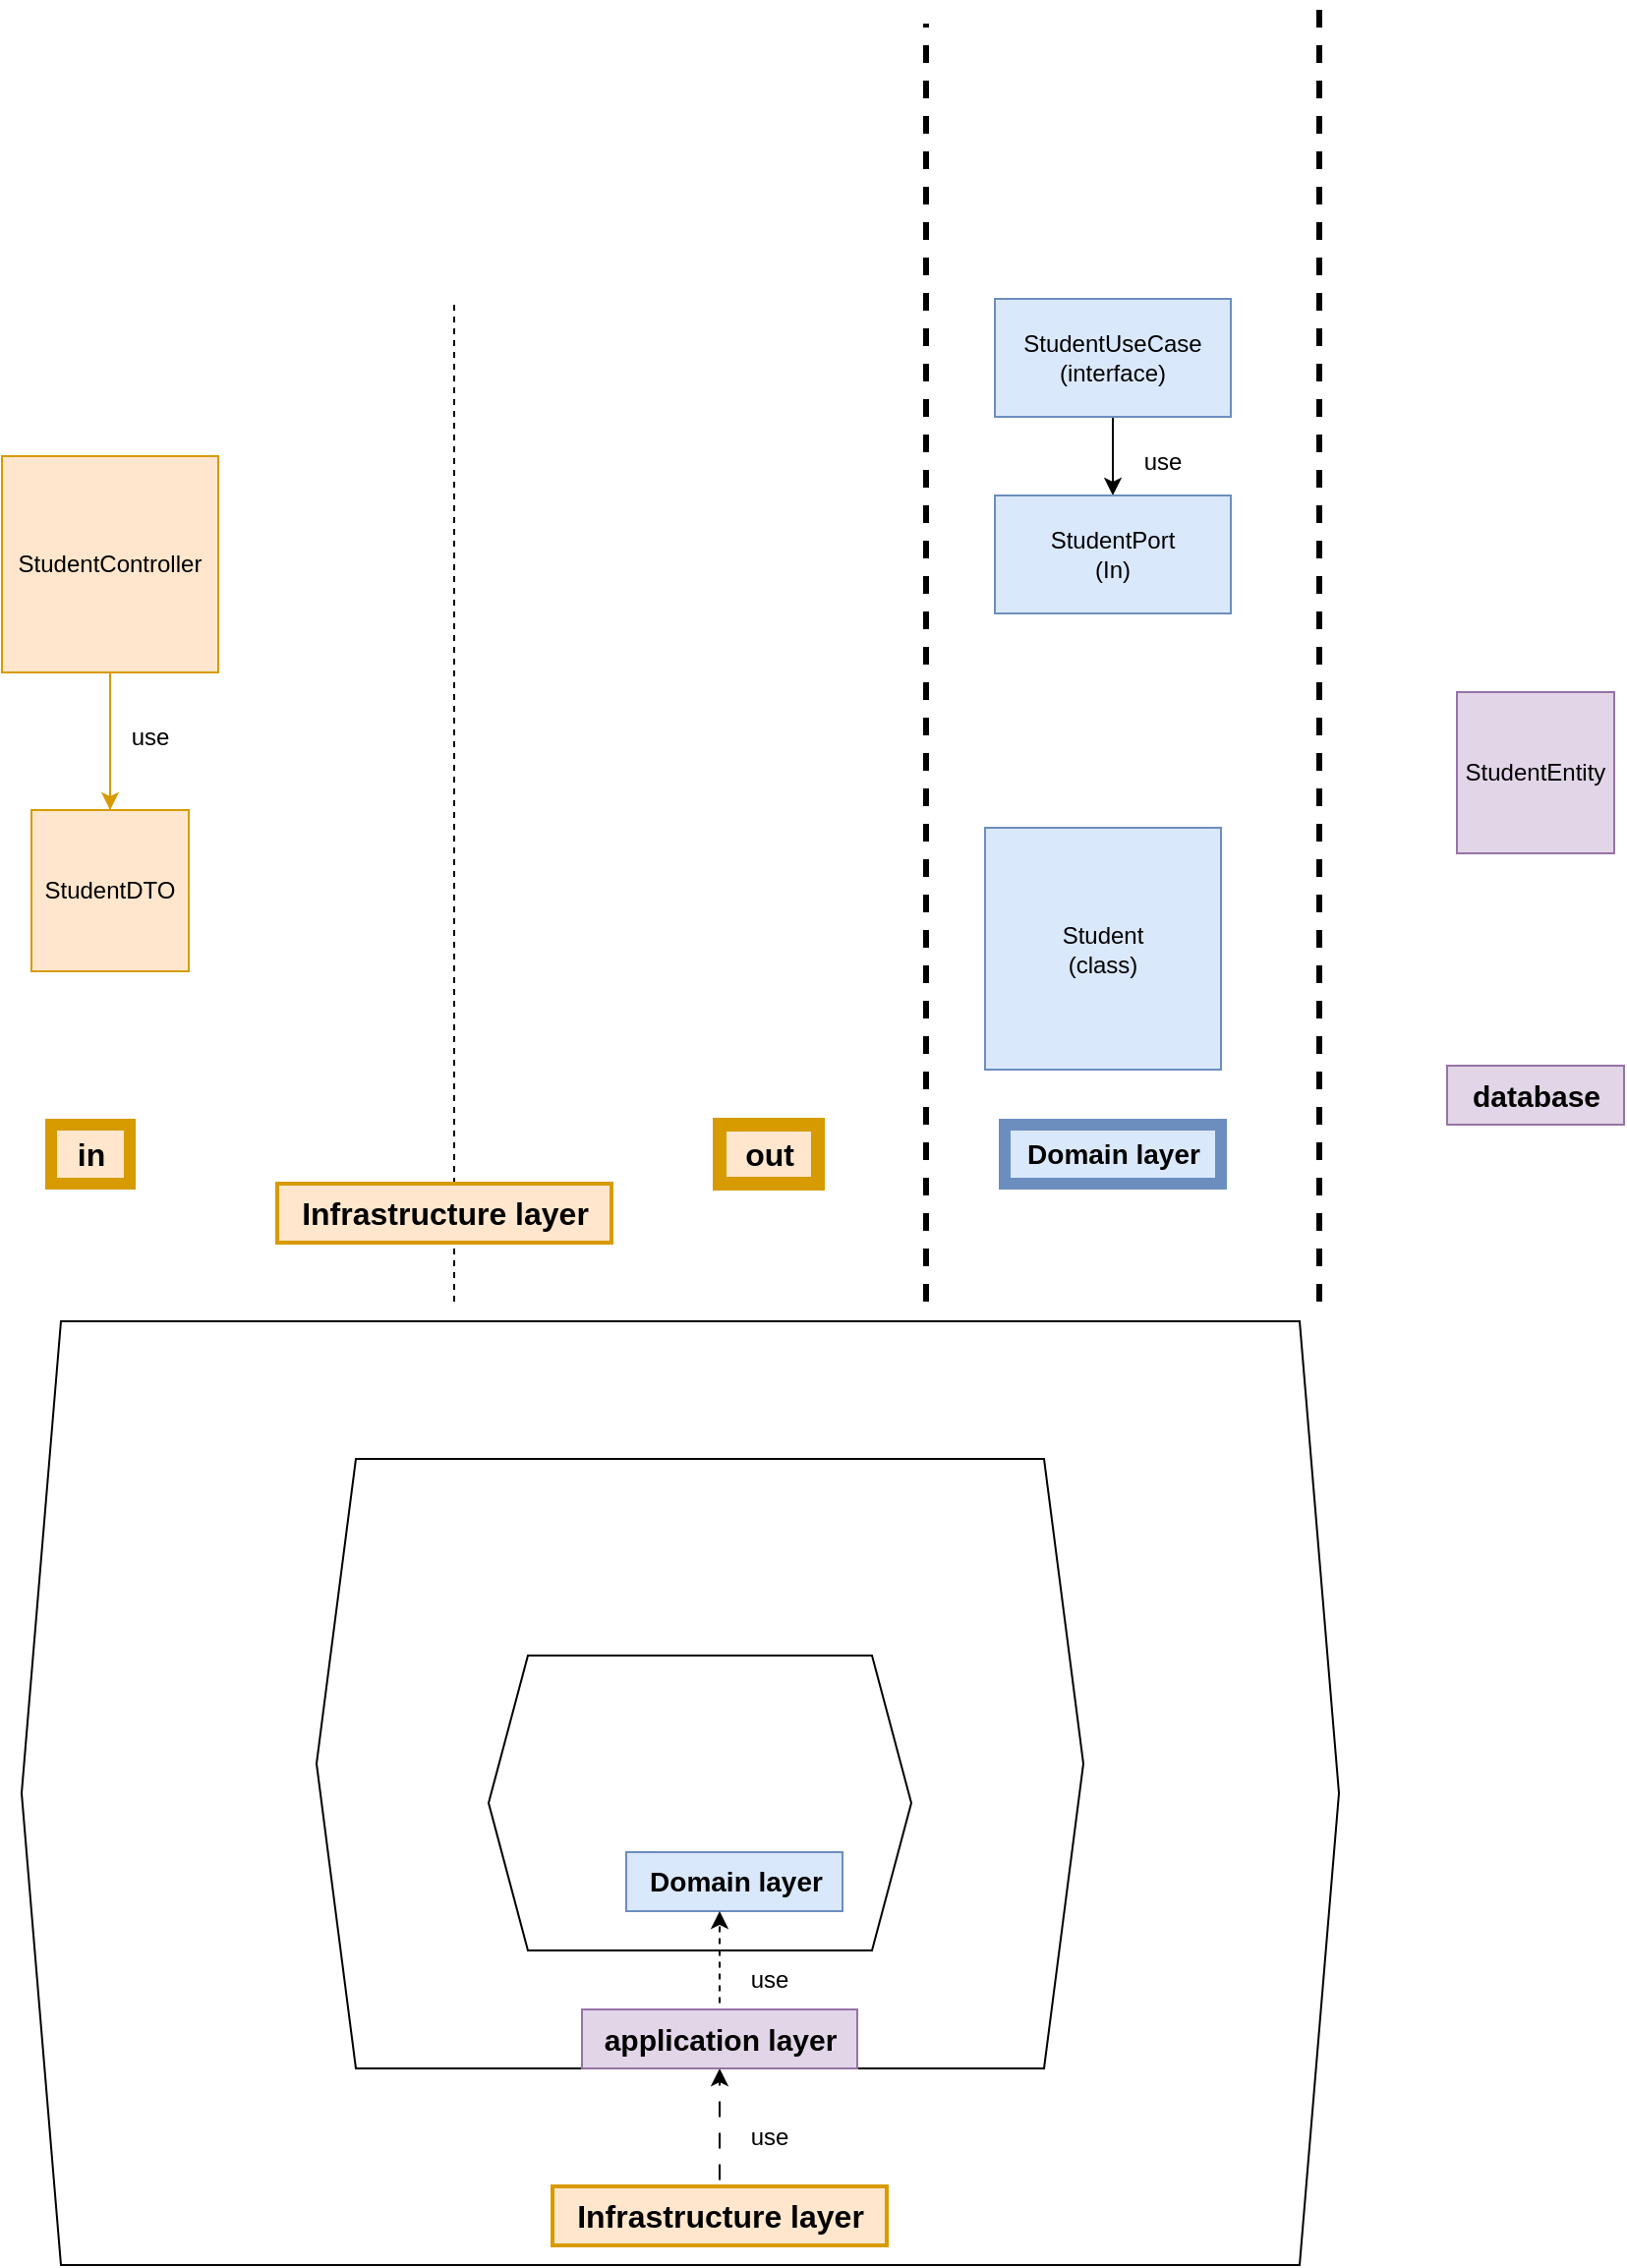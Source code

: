 <mxfile version="21.2.7" type="github">
  <diagram name="Page-1" id="UTS4cF8dmelflX9qp4N6">
    <mxGraphModel dx="1226" dy="1514" grid="1" gridSize="10" guides="1" tooltips="1" connect="1" arrows="1" fold="1" page="1" pageScale="1" pageWidth="850" pageHeight="1100" math="0" shadow="0">
      <root>
        <mxCell id="0" />
        <mxCell id="1" parent="0" />
        <mxCell id="mucqxG4NULC66LCUimEi-39" value="" style="endArrow=none;dashed=1;html=1;rounded=0;strokeWidth=1;" parent="1" edge="1">
          <mxGeometry width="50" height="50" relative="1" as="geometry">
            <mxPoint x="240" y="580" as="sourcePoint" />
            <mxPoint x="240" y="70" as="targetPoint" />
          </mxGeometry>
        </mxCell>
        <mxCell id="mucqxG4NULC66LCUimEi-19" value="" style="shape=hexagon;perimeter=hexagonPerimeter2;whiteSpace=wrap;html=1;fixedSize=1;" parent="1" vertex="1">
          <mxGeometry x="20" y="590" width="670" height="480" as="geometry" />
        </mxCell>
        <mxCell id="mucqxG4NULC66LCUimEi-18" value="" style="shape=hexagon;perimeter=hexagonPerimeter2;whiteSpace=wrap;html=1;fixedSize=1;" parent="1" vertex="1">
          <mxGeometry x="170" y="660" width="390" height="310" as="geometry" />
        </mxCell>
        <mxCell id="mucqxG4NULC66LCUimEi-16" value="" style="edgeStyle=orthogonalEdgeStyle;rounded=0;orthogonalLoop=1;jettySize=auto;html=1;fillColor=#ffe6cc;strokeColor=#d79b00;" parent="1" source="mucqxG4NULC66LCUimEi-1" edge="1">
          <mxGeometry relative="1" as="geometry">
            <mxPoint x="65" y="250" as="targetPoint" />
          </mxGeometry>
        </mxCell>
        <mxCell id="mucqxG4NULC66LCUimEi-1" value="StudentDTO&lt;br&gt;" style="whiteSpace=wrap;html=1;aspect=fixed;fillColor=#ffe6cc;strokeColor=#d79b00;" parent="1" vertex="1">
          <mxGeometry x="25" y="330" width="80" height="82" as="geometry" />
        </mxCell>
        <mxCell id="mucqxG4NULC66LCUimEi-2" value="Student&lt;br&gt;(class)" style="whiteSpace=wrap;html=1;aspect=fixed;fillColor=#dae8fc;strokeColor=#6c8ebf;" parent="1" vertex="1">
          <mxGeometry x="510" y="339" width="120" height="123" as="geometry" />
        </mxCell>
        <mxCell id="mucqxG4NULC66LCUimEi-3" value="StudentEntity" style="whiteSpace=wrap;html=1;aspect=fixed;fillColor=#e1d5e7;strokeColor=#9673a6;" parent="1" vertex="1">
          <mxGeometry x="750" y="270" width="80" height="82" as="geometry" />
        </mxCell>
        <mxCell id="mucqxG4NULC66LCUimEi-4" value="" style="endArrow=none;dashed=1;html=1;rounded=0;strokeWidth=3;" parent="1" edge="1">
          <mxGeometry width="50" height="50" relative="1" as="geometry">
            <mxPoint x="480" y="580" as="sourcePoint" />
            <mxPoint x="480" y="-70" as="targetPoint" />
          </mxGeometry>
        </mxCell>
        <mxCell id="mucqxG4NULC66LCUimEi-5" value="" style="endArrow=none;dashed=1;html=1;rounded=0;strokeWidth=3;" parent="1" edge="1">
          <mxGeometry width="50" height="50" relative="1" as="geometry">
            <mxPoint x="680" y="580" as="sourcePoint" />
            <mxPoint x="680" y="-80" as="targetPoint" />
          </mxGeometry>
        </mxCell>
        <mxCell id="mucqxG4NULC66LCUimEi-9" value="&lt;font size=&quot;1&quot; style=&quot;&quot;&gt;&lt;b style=&quot;font-size: 15px;&quot;&gt;database&lt;/b&gt;&lt;/font&gt;" style="text;html=1;align=center;verticalAlign=middle;resizable=0;points=[];autosize=1;strokeColor=#9673a6;fillColor=#e1d5e7;" parent="1" vertex="1">
          <mxGeometry x="745" y="460" width="90" height="30" as="geometry" />
        </mxCell>
        <mxCell id="mucqxG4NULC66LCUimEi-11" style="edgeStyle=orthogonalEdgeStyle;rounded=0;orthogonalLoop=1;jettySize=auto;html=1;entryX=0.5;entryY=0;entryDx=0;entryDy=0;fillColor=#ffe6cc;strokeColor=#d79b00;" parent="1" source="mucqxG4NULC66LCUimEi-10" target="mucqxG4NULC66LCUimEi-1" edge="1">
          <mxGeometry relative="1" as="geometry">
            <Array as="points">
              <mxPoint x="65" y="280" />
              <mxPoint x="65" y="280" />
            </Array>
          </mxGeometry>
        </mxCell>
        <mxCell id="mucqxG4NULC66LCUimEi-10" value="StudentController" style="whiteSpace=wrap;html=1;aspect=fixed;fillColor=#ffe6cc;strokeColor=#d79b00;" parent="1" vertex="1">
          <mxGeometry x="10" y="150" width="110" height="110" as="geometry" />
        </mxCell>
        <mxCell id="mucqxG4NULC66LCUimEi-12" value="use" style="text;html=1;align=center;verticalAlign=middle;resizable=0;points=[];autosize=1;" parent="1" vertex="1">
          <mxGeometry x="65" y="278" width="40" height="30" as="geometry" />
        </mxCell>
        <mxCell id="mucqxG4NULC66LCUimEi-14" value="&lt;b&gt;&lt;font style=&quot;font-size: 14px;&quot;&gt;Domain layer&lt;/font&gt;&lt;/b&gt;" style="text;html=1;align=center;verticalAlign=middle;resizable=0;points=[];autosize=1;strokeColor=#6c8ebf;fillColor=#dae8fc;strokeWidth=6;" parent="1" vertex="1">
          <mxGeometry x="520" y="490" width="110" height="30" as="geometry" />
        </mxCell>
        <mxCell id="mucqxG4NULC66LCUimEi-17" value="" style="shape=hexagon;perimeter=hexagonPerimeter2;whiteSpace=wrap;html=1;fixedSize=1;" parent="1" vertex="1">
          <mxGeometry x="257.5" y="760" width="215" height="150" as="geometry" />
        </mxCell>
        <mxCell id="mucqxG4NULC66LCUimEi-25" style="edgeStyle=orthogonalEdgeStyle;rounded=0;orthogonalLoop=1;jettySize=auto;html=1;flowAnimation=1;" parent="1" source="mucqxG4NULC66LCUimEi-21" target="mucqxG4NULC66LCUimEi-24" edge="1">
          <mxGeometry relative="1" as="geometry" />
        </mxCell>
        <mxCell id="mucqxG4NULC66LCUimEi-21" value="&lt;font style=&quot;font-size: 16px;&quot;&gt;&lt;b&gt;Infrastructure layer&lt;br&gt;&lt;/b&gt;&lt;/font&gt;" style="text;html=1;align=center;verticalAlign=middle;resizable=0;points=[];autosize=1;strokeColor=#d79b00;fillColor=#ffe6cc;strokeWidth=2;" parent="1" vertex="1">
          <mxGeometry x="290" y="1030" width="170" height="30" as="geometry" />
        </mxCell>
        <mxCell id="mucqxG4NULC66LCUimEi-22" value="&lt;b&gt;&lt;font style=&quot;font-size: 14px;&quot;&gt;Domain layer&lt;/font&gt;&lt;/b&gt;" style="text;html=1;align=center;verticalAlign=middle;resizable=0;points=[];autosize=1;strokeColor=#6c8ebf;fillColor=#dae8fc;" parent="1" vertex="1">
          <mxGeometry x="327.5" y="860" width="110" height="30" as="geometry" />
        </mxCell>
        <mxCell id="mucqxG4NULC66LCUimEi-26" style="edgeStyle=orthogonalEdgeStyle;rounded=0;orthogonalLoop=1;jettySize=auto;html=1;dashed=1;flowAnimation=1;" parent="1" source="mucqxG4NULC66LCUimEi-24" edge="1">
          <mxGeometry relative="1" as="geometry">
            <mxPoint x="375" y="890" as="targetPoint" />
          </mxGeometry>
        </mxCell>
        <mxCell id="mucqxG4NULC66LCUimEi-24" value="&lt;font size=&quot;1&quot; style=&quot;&quot;&gt;&lt;b style=&quot;font-size: 15px;&quot;&gt;application layer&lt;/b&gt;&lt;/font&gt;" style="text;html=1;align=center;verticalAlign=middle;resizable=0;points=[];autosize=1;strokeColor=#9673a6;fillColor=#e1d5e7;" parent="1" vertex="1">
          <mxGeometry x="305" y="940" width="140" height="30" as="geometry" />
        </mxCell>
        <mxCell id="mucqxG4NULC66LCUimEi-27" value="use" style="text;html=1;align=center;verticalAlign=middle;resizable=0;points=[];autosize=1;" parent="1" vertex="1">
          <mxGeometry x="380" y="910" width="40" height="30" as="geometry" />
        </mxCell>
        <mxCell id="mucqxG4NULC66LCUimEi-28" value="use" style="text;html=1;align=center;verticalAlign=middle;resizable=0;points=[];autosize=1;" parent="1" vertex="1">
          <mxGeometry x="380" y="990" width="40" height="30" as="geometry" />
        </mxCell>
        <mxCell id="mucqxG4NULC66LCUimEi-36" value="&lt;font style=&quot;font-size: 16px;&quot;&gt;&lt;b&gt;in&lt;br&gt;&lt;/b&gt;&lt;/font&gt;" style="text;html=1;align=center;verticalAlign=middle;resizable=0;points=[];autosize=1;strokeColor=#d79b00;fillColor=#ffe6cc;strokeWidth=6;" parent="1" vertex="1">
          <mxGeometry x="35" y="490" width="40" height="30" as="geometry" />
        </mxCell>
        <mxCell id="mucqxG4NULC66LCUimEi-37" value="&lt;font style=&quot;font-size: 16px;&quot;&gt;&lt;b&gt;out&lt;br&gt;&lt;/b&gt;&lt;/font&gt;" style="text;html=1;align=center;verticalAlign=middle;resizable=0;points=[];autosize=1;strokeColor=#d79b00;fillColor=#ffe6cc;strokeWidth=7;" parent="1" vertex="1">
          <mxGeometry x="375" y="490" width="50" height="30" as="geometry" />
        </mxCell>
        <mxCell id="mucqxG4NULC66LCUimEi-7" value="&lt;font style=&quot;font-size: 16px;&quot;&gt;&lt;b&gt;Infrastructure layer&lt;br&gt;&lt;/b&gt;&lt;/font&gt;" style="text;html=1;align=center;verticalAlign=middle;resizable=0;points=[];autosize=1;strokeColor=#d79b00;fillColor=#ffe6cc;strokeWidth=2;" parent="1" vertex="1">
          <mxGeometry x="150" y="520" width="170" height="30" as="geometry" />
        </mxCell>
        <mxCell id="ogZAV1s2kpX4k0YjR3BK-4" style="edgeStyle=orthogonalEdgeStyle;rounded=0;orthogonalLoop=1;jettySize=auto;html=1;" edge="1" parent="1" source="ogZAV1s2kpX4k0YjR3BK-2" target="ogZAV1s2kpX4k0YjR3BK-3">
          <mxGeometry relative="1" as="geometry" />
        </mxCell>
        <mxCell id="ogZAV1s2kpX4k0YjR3BK-2" value="StudentUseCase&lt;br&gt;(interface)" style="rounded=0;whiteSpace=wrap;html=1;fillColor=#dae8fc;strokeColor=#6c8ebf;" vertex="1" parent="1">
          <mxGeometry x="515" y="70" width="120" height="60" as="geometry" />
        </mxCell>
        <mxCell id="ogZAV1s2kpX4k0YjR3BK-3" value="StudentPort&lt;br&gt;(In)" style="rounded=0;whiteSpace=wrap;html=1;fillColor=#dae8fc;strokeColor=#6c8ebf;" vertex="1" parent="1">
          <mxGeometry x="515" y="170" width="120" height="60" as="geometry" />
        </mxCell>
        <mxCell id="ogZAV1s2kpX4k0YjR3BK-5" value="use" style="text;html=1;align=center;verticalAlign=middle;resizable=0;points=[];autosize=1;strokeColor=none;fillColor=none;" vertex="1" parent="1">
          <mxGeometry x="580" y="138" width="40" height="30" as="geometry" />
        </mxCell>
      </root>
    </mxGraphModel>
  </diagram>
</mxfile>
